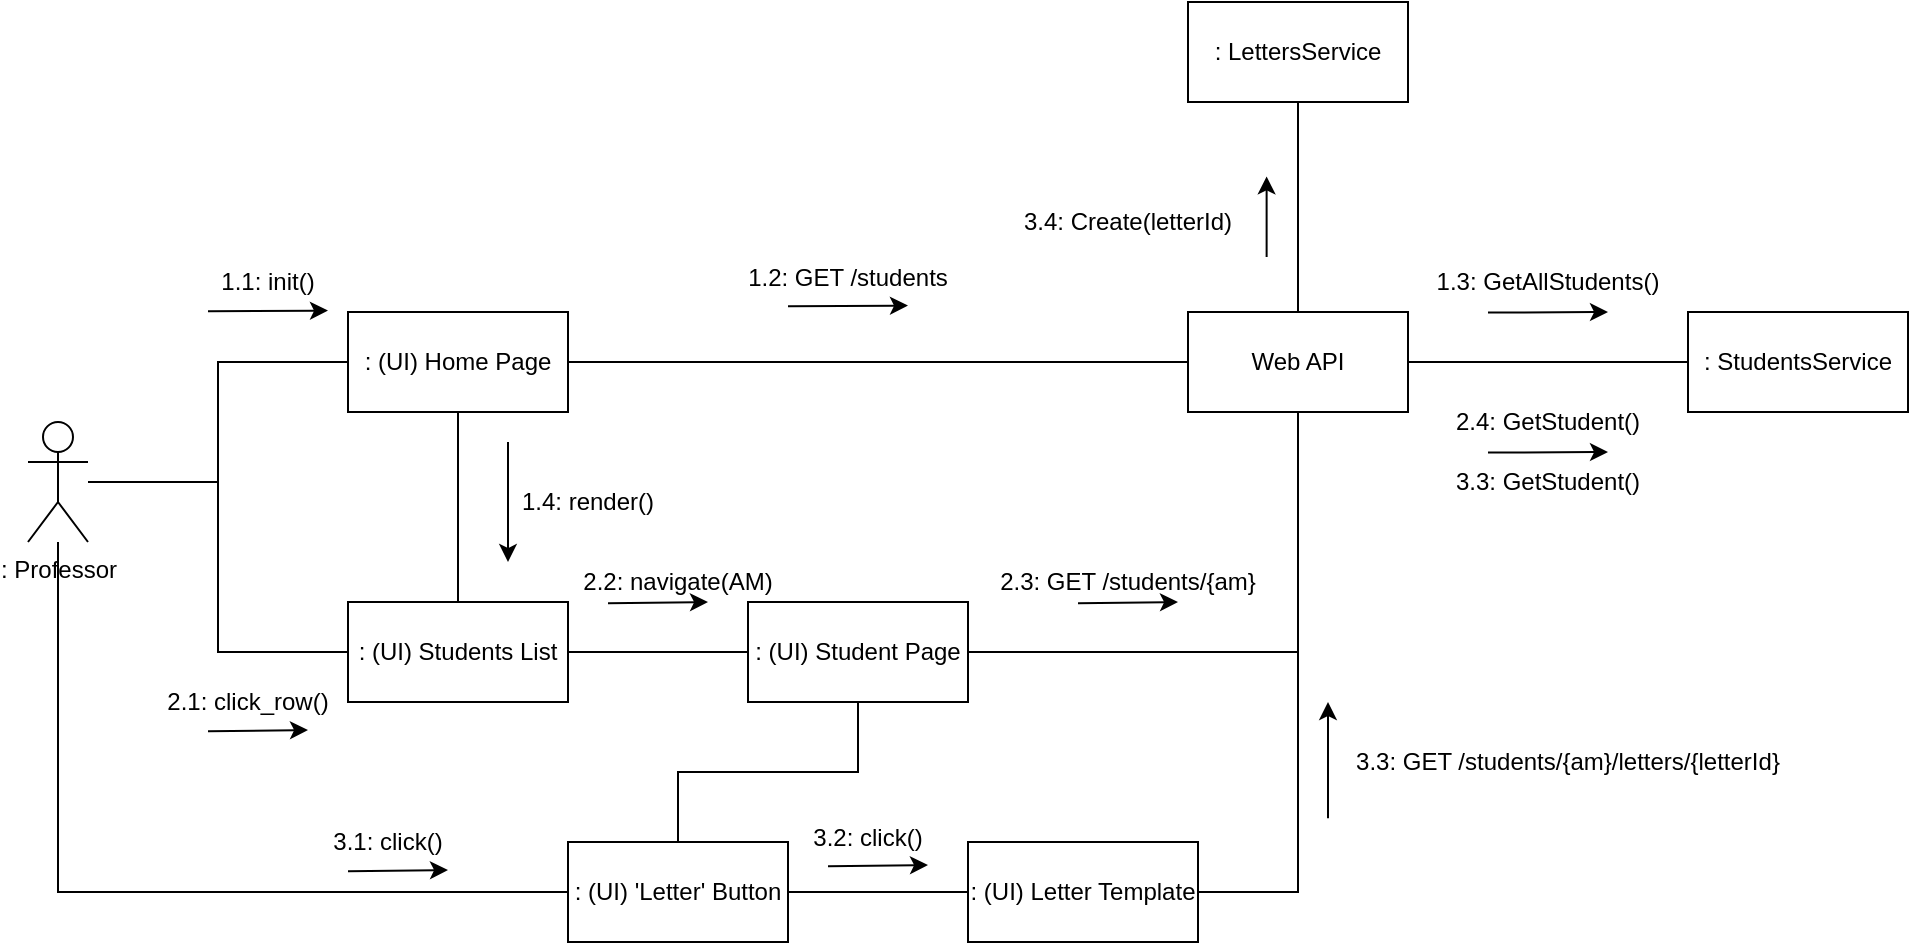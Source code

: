 <mxfile version="27.0.9">
  <diagram name="Page-1" id="LocIdm2OWmNwljPb0fc_">
    <mxGraphModel dx="1152" dy="842" grid="1" gridSize="10" guides="1" tooltips="1" connect="1" arrows="1" fold="1" page="1" pageScale="1" pageWidth="850" pageHeight="1100" math="0" shadow="0">
      <root>
        <mxCell id="0" />
        <mxCell id="1" parent="0" />
        <mxCell id="UUQoN9iHDxocNV1Fry5y-22" style="edgeStyle=orthogonalEdgeStyle;rounded=0;orthogonalLoop=1;jettySize=auto;html=1;entryX=0;entryY=0.5;entryDx=0;entryDy=0;endArrow=none;startFill=0;" parent="1" source="UUQoN9iHDxocNV1Fry5y-1" target="UUQoN9iHDxocNV1Fry5y-20" edge="1">
          <mxGeometry relative="1" as="geometry" />
        </mxCell>
        <mxCell id="UUQoN9iHDxocNV1Fry5y-34" style="edgeStyle=orthogonalEdgeStyle;rounded=0;orthogonalLoop=1;jettySize=auto;html=1;entryX=0;entryY=0.5;entryDx=0;entryDy=0;endArrow=none;startFill=0;" parent="1" source="UUQoN9iHDxocNV1Fry5y-1" target="UUQoN9iHDxocNV1Fry5y-29" edge="1">
          <mxGeometry relative="1" as="geometry" />
        </mxCell>
        <mxCell id="UUQoN9iHDxocNV1Fry5y-55" style="edgeStyle=orthogonalEdgeStyle;rounded=0;orthogonalLoop=1;jettySize=auto;html=1;entryX=0;entryY=0.5;entryDx=0;entryDy=0;startArrow=none;startFill=0;endArrow=none;" parent="1" source="UUQoN9iHDxocNV1Fry5y-1" target="UUQoN9iHDxocNV1Fry5y-53" edge="1">
          <mxGeometry relative="1" as="geometry">
            <Array as="points">
              <mxPoint x="85" y="495" />
            </Array>
          </mxGeometry>
        </mxCell>
        <mxCell id="UUQoN9iHDxocNV1Fry5y-1" value=": Professor" style="shape=umlActor;verticalLabelPosition=bottom;verticalAlign=top;html=1;" parent="1" vertex="1">
          <mxGeometry x="70" y="260" width="30" height="60" as="geometry" />
        </mxCell>
        <mxCell id="UUQoN9iHDxocNV1Fry5y-3" value=": StudentsService" style="html=1;whiteSpace=wrap;" parent="1" vertex="1">
          <mxGeometry x="900" y="205" width="110" height="50" as="geometry" />
        </mxCell>
        <mxCell id="UUQoN9iHDxocNV1Fry5y-7" value="1.3: GetAllStudents()" style="text;html=1;align=center;verticalAlign=middle;whiteSpace=wrap;rounded=0;" parent="1" vertex="1">
          <mxGeometry x="760" y="180" width="140" height="20" as="geometry" />
        </mxCell>
        <mxCell id="UUQoN9iHDxocNV1Fry5y-14" value="" style="endArrow=classic;html=1;rounded=0;" parent="1" edge="1">
          <mxGeometry width="50" height="50" relative="1" as="geometry">
            <mxPoint x="800" y="205.31" as="sourcePoint" />
            <mxPoint x="860" y="205" as="targetPoint" />
          </mxGeometry>
        </mxCell>
        <mxCell id="UUQoN9iHDxocNV1Fry5y-23" style="edgeStyle=orthogonalEdgeStyle;rounded=0;orthogonalLoop=1;jettySize=auto;html=1;entryX=0;entryY=0.5;entryDx=0;entryDy=0;endArrow=none;startFill=0;" parent="1" source="UUQoN9iHDxocNV1Fry5y-20" target="UUQoN9iHDxocNV1Fry5y-21" edge="1">
          <mxGeometry relative="1" as="geometry" />
        </mxCell>
        <mxCell id="UUQoN9iHDxocNV1Fry5y-20" value=": (UI) Home Page" style="html=1;whiteSpace=wrap;" parent="1" vertex="1">
          <mxGeometry x="230" y="205" width="110" height="50" as="geometry" />
        </mxCell>
        <mxCell id="UUQoN9iHDxocNV1Fry5y-24" style="edgeStyle=orthogonalEdgeStyle;rounded=0;orthogonalLoop=1;jettySize=auto;html=1;exitX=1;exitY=0.5;exitDx=0;exitDy=0;entryX=0;entryY=0.5;entryDx=0;entryDy=0;endArrow=none;startFill=0;" parent="1" source="UUQoN9iHDxocNV1Fry5y-21" target="UUQoN9iHDxocNV1Fry5y-3" edge="1">
          <mxGeometry relative="1" as="geometry">
            <mxPoint x="760" y="240.0" as="sourcePoint" />
            <mxPoint x="900" y="240.0" as="targetPoint" />
          </mxGeometry>
        </mxCell>
        <mxCell id="UUQoN9iHDxocNV1Fry5y-64" style="edgeStyle=orthogonalEdgeStyle;rounded=0;orthogonalLoop=1;jettySize=auto;html=1;entryX=0.5;entryY=1;entryDx=0;entryDy=0;endArrow=none;startFill=0;" parent="1" source="UUQoN9iHDxocNV1Fry5y-21" target="UUQoN9iHDxocNV1Fry5y-58" edge="1">
          <mxGeometry relative="1" as="geometry" />
        </mxCell>
        <mxCell id="UUQoN9iHDxocNV1Fry5y-21" value="Web API" style="html=1;whiteSpace=wrap;" parent="1" vertex="1">
          <mxGeometry x="650" y="205" width="110" height="50" as="geometry" />
        </mxCell>
        <mxCell id="UUQoN9iHDxocNV1Fry5y-25" value="" style="endArrow=classic;html=1;rounded=0;" parent="1" edge="1">
          <mxGeometry width="50" height="50" relative="1" as="geometry">
            <mxPoint x="450" y="202.12" as="sourcePoint" />
            <mxPoint x="510" y="201.81" as="targetPoint" />
          </mxGeometry>
        </mxCell>
        <mxCell id="UUQoN9iHDxocNV1Fry5y-26" value="1.2: GET /students" style="text;html=1;align=center;verticalAlign=middle;whiteSpace=wrap;rounded=0;" parent="1" vertex="1">
          <mxGeometry x="410" y="177.5" width="140" height="20" as="geometry" />
        </mxCell>
        <mxCell id="UUQoN9iHDxocNV1Fry5y-27" value="" style="endArrow=classic;html=1;rounded=0;" parent="1" edge="1">
          <mxGeometry width="50" height="50" relative="1" as="geometry">
            <mxPoint x="160" y="204.62" as="sourcePoint" />
            <mxPoint x="220" y="204.31" as="targetPoint" />
          </mxGeometry>
        </mxCell>
        <mxCell id="UUQoN9iHDxocNV1Fry5y-28" value="1.1: init()" style="text;html=1;align=center;verticalAlign=middle;whiteSpace=wrap;rounded=0;" parent="1" vertex="1">
          <mxGeometry x="120" y="180" width="140" height="20" as="geometry" />
        </mxCell>
        <mxCell id="UUQoN9iHDxocNV1Fry5y-40" style="edgeStyle=orthogonalEdgeStyle;rounded=0;orthogonalLoop=1;jettySize=auto;html=1;entryX=0;entryY=0.5;entryDx=0;entryDy=0;endArrow=none;startFill=0;" parent="1" source="UUQoN9iHDxocNV1Fry5y-29" target="UUQoN9iHDxocNV1Fry5y-38" edge="1">
          <mxGeometry relative="1" as="geometry" />
        </mxCell>
        <mxCell id="UUQoN9iHDxocNV1Fry5y-29" value=": (UI) Students List" style="html=1;whiteSpace=wrap;" parent="1" vertex="1">
          <mxGeometry x="230" y="350" width="110" height="50" as="geometry" />
        </mxCell>
        <mxCell id="UUQoN9iHDxocNV1Fry5y-30" value="" style="endArrow=none;html=1;rounded=0;entryX=0.5;entryY=1;entryDx=0;entryDy=0;exitX=0.5;exitY=0;exitDx=0;exitDy=0;" parent="1" source="UUQoN9iHDxocNV1Fry5y-29" target="UUQoN9iHDxocNV1Fry5y-20" edge="1">
          <mxGeometry width="50" height="50" relative="1" as="geometry">
            <mxPoint x="350" y="350" as="sourcePoint" />
            <mxPoint x="400" y="300" as="targetPoint" />
          </mxGeometry>
        </mxCell>
        <mxCell id="UUQoN9iHDxocNV1Fry5y-31" value="" style="endArrow=classic;html=1;rounded=0;" parent="1" edge="1">
          <mxGeometry width="50" height="50" relative="1" as="geometry">
            <mxPoint x="310" y="270" as="sourcePoint" />
            <mxPoint x="310" y="330" as="targetPoint" />
          </mxGeometry>
        </mxCell>
        <mxCell id="UUQoN9iHDxocNV1Fry5y-32" value="1.4: render()" style="text;html=1;align=center;verticalAlign=middle;whiteSpace=wrap;rounded=0;" parent="1" vertex="1">
          <mxGeometry x="280" y="290" width="140" height="20" as="geometry" />
        </mxCell>
        <mxCell id="UUQoN9iHDxocNV1Fry5y-36" value="" style="endArrow=classic;html=1;rounded=0;" parent="1" edge="1">
          <mxGeometry width="50" height="50" relative="1" as="geometry">
            <mxPoint x="160" y="414.62" as="sourcePoint" />
            <mxPoint x="210" y="414" as="targetPoint" />
          </mxGeometry>
        </mxCell>
        <mxCell id="UUQoN9iHDxocNV1Fry5y-37" value="2.1: click_row()" style="text;html=1;align=center;verticalAlign=middle;whiteSpace=wrap;rounded=0;" parent="1" vertex="1">
          <mxGeometry x="130" y="390" width="100" height="20" as="geometry" />
        </mxCell>
        <mxCell id="UUQoN9iHDxocNV1Fry5y-44" style="edgeStyle=orthogonalEdgeStyle;rounded=0;orthogonalLoop=1;jettySize=auto;html=1;entryX=0.5;entryY=1;entryDx=0;entryDy=0;endArrow=none;startFill=0;" parent="1" source="UUQoN9iHDxocNV1Fry5y-38" target="UUQoN9iHDxocNV1Fry5y-21" edge="1">
          <mxGeometry relative="1" as="geometry" />
        </mxCell>
        <mxCell id="UUQoN9iHDxocNV1Fry5y-54" style="edgeStyle=orthogonalEdgeStyle;rounded=0;orthogonalLoop=1;jettySize=auto;html=1;exitX=0.5;exitY=1;exitDx=0;exitDy=0;entryX=0.5;entryY=0;entryDx=0;entryDy=0;endArrow=none;startFill=0;" parent="1" source="UUQoN9iHDxocNV1Fry5y-38" target="UUQoN9iHDxocNV1Fry5y-53" edge="1">
          <mxGeometry relative="1" as="geometry" />
        </mxCell>
        <mxCell id="UUQoN9iHDxocNV1Fry5y-38" value=": (UI) Student Page" style="html=1;whiteSpace=wrap;" parent="1" vertex="1">
          <mxGeometry x="430" y="350" width="110" height="50" as="geometry" />
        </mxCell>
        <mxCell id="UUQoN9iHDxocNV1Fry5y-41" value="2.2: navigate(AM)" style="text;html=1;align=center;verticalAlign=middle;whiteSpace=wrap;rounded=0;" parent="1" vertex="1">
          <mxGeometry x="320" y="330" width="150" height="20" as="geometry" />
        </mxCell>
        <mxCell id="UUQoN9iHDxocNV1Fry5y-42" value="" style="endArrow=classic;html=1;rounded=0;" parent="1" edge="1">
          <mxGeometry width="50" height="50" relative="1" as="geometry">
            <mxPoint x="360" y="350.62" as="sourcePoint" />
            <mxPoint x="410" y="350" as="targetPoint" />
          </mxGeometry>
        </mxCell>
        <mxCell id="UUQoN9iHDxocNV1Fry5y-45" value="2.3: GET /students/{am}" style="text;html=1;align=center;verticalAlign=middle;whiteSpace=wrap;rounded=0;" parent="1" vertex="1">
          <mxGeometry x="550" y="330" width="140" height="20" as="geometry" />
        </mxCell>
        <mxCell id="UUQoN9iHDxocNV1Fry5y-46" value="" style="endArrow=classic;html=1;rounded=0;" parent="1" edge="1">
          <mxGeometry width="50" height="50" relative="1" as="geometry">
            <mxPoint x="595" y="350.62" as="sourcePoint" />
            <mxPoint x="645" y="350" as="targetPoint" />
          </mxGeometry>
        </mxCell>
        <mxCell id="UUQoN9iHDxocNV1Fry5y-47" value="2.4: GetStudent()" style="text;html=1;align=center;verticalAlign=middle;whiteSpace=wrap;rounded=0;" parent="1" vertex="1">
          <mxGeometry x="760" y="250" width="140" height="20" as="geometry" />
        </mxCell>
        <mxCell id="UUQoN9iHDxocNV1Fry5y-48" value="" style="endArrow=classic;html=1;rounded=0;" parent="1" edge="1">
          <mxGeometry width="50" height="50" relative="1" as="geometry">
            <mxPoint x="800" y="275.31" as="sourcePoint" />
            <mxPoint x="860" y="275" as="targetPoint" />
          </mxGeometry>
        </mxCell>
        <mxCell id="NeA_MVsvu7_DHCEVzVEX-2" style="edgeStyle=none;curved=1;rounded=0;orthogonalLoop=1;jettySize=auto;html=1;entryX=0;entryY=0.5;entryDx=0;entryDy=0;fontSize=12;startSize=8;endSize=8;endArrow=none;startFill=0;" edge="1" parent="1" source="UUQoN9iHDxocNV1Fry5y-53" target="NeA_MVsvu7_DHCEVzVEX-1">
          <mxGeometry relative="1" as="geometry" />
        </mxCell>
        <mxCell id="UUQoN9iHDxocNV1Fry5y-53" value=": (UI) &#39;Letter&#39;&lt;span style=&quot;background-color: transparent; color: light-dark(rgb(0, 0, 0), rgb(255, 255, 255));&quot;&gt;&amp;nbsp;Button&lt;/span&gt;" style="html=1;whiteSpace=wrap;" parent="1" vertex="1">
          <mxGeometry x="340" y="470" width="110" height="50" as="geometry" />
        </mxCell>
        <mxCell id="UUQoN9iHDxocNV1Fry5y-56" value="" style="endArrow=classic;html=1;rounded=0;" parent="1" edge="1">
          <mxGeometry width="50" height="50" relative="1" as="geometry">
            <mxPoint x="230" y="484.62" as="sourcePoint" />
            <mxPoint x="280" y="484" as="targetPoint" />
          </mxGeometry>
        </mxCell>
        <mxCell id="UUQoN9iHDxocNV1Fry5y-57" value="3.1: click()" style="text;html=1;align=center;verticalAlign=middle;whiteSpace=wrap;rounded=0;" parent="1" vertex="1">
          <mxGeometry x="200" y="460" width="100" height="20" as="geometry" />
        </mxCell>
        <mxCell id="UUQoN9iHDxocNV1Fry5y-58" value=": LettersService" style="html=1;whiteSpace=wrap;" parent="1" vertex="1">
          <mxGeometry x="650" y="50" width="110" height="50" as="geometry" />
        </mxCell>
        <mxCell id="UUQoN9iHDxocNV1Fry5y-60" value="" style="endArrow=classic;html=1;rounded=0;" parent="1" edge="1">
          <mxGeometry width="50" height="50" relative="1" as="geometry">
            <mxPoint x="720" y="458.12" as="sourcePoint" />
            <mxPoint x="720" y="400" as="targetPoint" />
          </mxGeometry>
        </mxCell>
        <mxCell id="UUQoN9iHDxocNV1Fry5y-61" value="3.3: GET /students/{am}/letters/{letterId}" style="text;html=1;align=center;verticalAlign=middle;whiteSpace=wrap;rounded=0;" parent="1" vertex="1">
          <mxGeometry x="720" y="420" width="240" height="20" as="geometry" />
        </mxCell>
        <mxCell id="UUQoN9iHDxocNV1Fry5y-62" value="3.3: GetStudent()" style="text;html=1;align=center;verticalAlign=middle;whiteSpace=wrap;rounded=0;" parent="1" vertex="1">
          <mxGeometry x="760" y="280" width="140" height="20" as="geometry" />
        </mxCell>
        <mxCell id="UUQoN9iHDxocNV1Fry5y-65" value="" style="endArrow=classic;html=1;rounded=0;" parent="1" edge="1">
          <mxGeometry width="50" height="50" relative="1" as="geometry">
            <mxPoint x="689.31" y="177.5" as="sourcePoint" />
            <mxPoint x="689.31" y="137.19" as="targetPoint" />
          </mxGeometry>
        </mxCell>
        <mxCell id="UUQoN9iHDxocNV1Fry5y-66" value="3.4: Create(letterId)" style="text;html=1;align=center;verticalAlign=middle;whiteSpace=wrap;rounded=0;" parent="1" vertex="1">
          <mxGeometry x="550" y="150" width="140" height="20" as="geometry" />
        </mxCell>
        <mxCell id="NeA_MVsvu7_DHCEVzVEX-3" style="edgeStyle=none;curved=0;rounded=0;orthogonalLoop=1;jettySize=auto;html=1;fontSize=12;startSize=8;endSize=8;entryX=0.5;entryY=1;entryDx=0;entryDy=0;strokeColor=default;endArrow=none;startFill=0;" edge="1" parent="1" source="NeA_MVsvu7_DHCEVzVEX-1" target="UUQoN9iHDxocNV1Fry5y-21">
          <mxGeometry relative="1" as="geometry">
            <mxPoint x="700" y="495" as="targetPoint" />
            <Array as="points">
              <mxPoint x="705" y="495" />
            </Array>
          </mxGeometry>
        </mxCell>
        <mxCell id="NeA_MVsvu7_DHCEVzVEX-1" value=": (UI) Letter Template" style="html=1;whiteSpace=wrap;" vertex="1" parent="1">
          <mxGeometry x="540" y="470" width="115" height="50" as="geometry" />
        </mxCell>
        <mxCell id="NeA_MVsvu7_DHCEVzVEX-4" value="" style="endArrow=classic;html=1;rounded=0;" edge="1" parent="1">
          <mxGeometry width="50" height="50" relative="1" as="geometry">
            <mxPoint x="470" y="482.12" as="sourcePoint" />
            <mxPoint x="520" y="481.5" as="targetPoint" />
          </mxGeometry>
        </mxCell>
        <mxCell id="NeA_MVsvu7_DHCEVzVEX-5" value="3.2: click()" style="text;html=1;align=center;verticalAlign=middle;whiteSpace=wrap;rounded=0;" vertex="1" parent="1">
          <mxGeometry x="440" y="457.5" width="100" height="20" as="geometry" />
        </mxCell>
      </root>
    </mxGraphModel>
  </diagram>
</mxfile>
